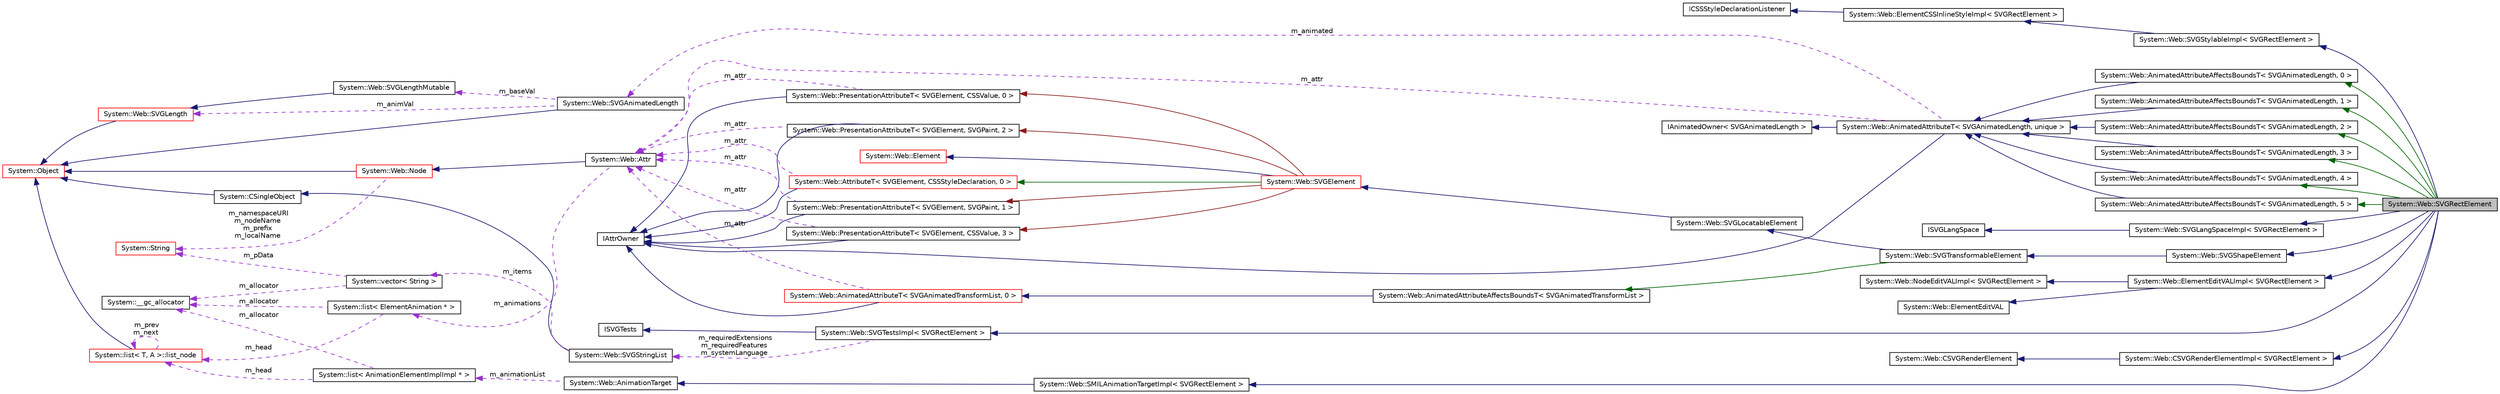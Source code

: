 digraph G
{
  edge [fontname="Helvetica",fontsize="10",labelfontname="Helvetica",labelfontsize="10"];
  node [fontname="Helvetica",fontsize="10",shape=record];
  rankdir="LR";
  Node1 [label="System::Web::SVGRectElement",height=0.2,width=0.4,color="black", fillcolor="grey75", style="filled" fontcolor="black"];
  Node2 -> Node1 [dir="back",color="midnightblue",fontsize="10",style="solid",fontname="Helvetica"];
  Node2 [label="System::Web::SVGShapeElement",height=0.2,width=0.4,color="black", fillcolor="white", style="filled",URL="$class_system_1_1_web_1_1_s_v_g_shape_element.html"];
  Node3 -> Node2 [dir="back",color="midnightblue",fontsize="10",style="solid",fontname="Helvetica"];
  Node3 [label="System::Web::SVGTransformableElement",height=0.2,width=0.4,color="black", fillcolor="white", style="filled",URL="$class_system_1_1_web_1_1_s_v_g_transformable_element.html"];
  Node4 -> Node3 [dir="back",color="midnightblue",fontsize="10",style="solid",fontname="Helvetica"];
  Node4 [label="System::Web::SVGLocatableElement",height=0.2,width=0.4,color="black", fillcolor="white", style="filled",URL="$class_system_1_1_web_1_1_s_v_g_locatable_element.html"];
  Node5 -> Node4 [dir="back",color="midnightblue",fontsize="10",style="solid",fontname="Helvetica"];
  Node5 [label="System::Web::SVGElement",height=0.2,width=0.4,color="red", fillcolor="white", style="filled",URL="$class_system_1_1_web_1_1_s_v_g_element.html"];
  Node6 -> Node5 [dir="back",color="midnightblue",fontsize="10",style="solid",fontname="Helvetica"];
  Node6 [label="System::Web::Element",height=0.2,width=0.4,color="red", fillcolor="white", style="filled",URL="$class_system_1_1_web_1_1_element.html"];
  Node7 -> Node5 [dir="back",color="darkgreen",fontsize="10",style="solid",fontname="Helvetica"];
  Node7 [label="System::Web::AttributeT\< SVGElement, CSSStyleDeclaration, 0 \>",height=0.2,width=0.4,color="red", fillcolor="white", style="filled",URL="$class_system_1_1_web_1_1_attribute_t.html"];
  Node8 -> Node7 [dir="back",color="midnightblue",fontsize="10",style="solid",fontname="Helvetica"];
  Node8 [label="IAttrOwner",height=0.2,width=0.4,color="black", fillcolor="white", style="filled",URL="$class_i_attr_owner.html"];
  Node9 -> Node7 [dir="back",color="darkorchid3",fontsize="10",style="dashed",label=" m_attr" ,fontname="Helvetica"];
  Node9 [label="System::Web::Attr",height=0.2,width=0.4,color="black", fillcolor="white", style="filled",URL="$class_system_1_1_web_1_1_attr.html"];
  Node10 -> Node9 [dir="back",color="midnightblue",fontsize="10",style="solid",fontname="Helvetica"];
  Node10 [label="System::Web::Node",height=0.2,width=0.4,color="red", fillcolor="white", style="filled",URL="$class_system_1_1_web_1_1_node.html"];
  Node11 -> Node10 [dir="back",color="midnightblue",fontsize="10",style="solid",fontname="Helvetica"];
  Node11 [label="System::Object",height=0.2,width=0.4,color="red", fillcolor="white", style="filled",URL="$class_system_1_1_object.html"];
  Node12 -> Node10 [dir="back",color="darkorchid3",fontsize="10",style="dashed",label=" m_namespaceURI\nm_nodeName\nm_prefix\nm_localName" ,fontname="Helvetica"];
  Node12 [label="System::String",height=0.2,width=0.4,color="red", fillcolor="white", style="filled",URL="$class_system_1_1_string.html"];
  Node13 -> Node9 [dir="back",color="darkorchid3",fontsize="10",style="dashed",label=" m_animations" ,fontname="Helvetica"];
  Node13 [label="System::list\< ElementAnimation * \>",height=0.2,width=0.4,color="black", fillcolor="white", style="filled",URL="$class_system_1_1list.html"];
  Node14 -> Node13 [dir="back",color="darkorchid3",fontsize="10",style="dashed",label=" m_allocator" ,fontname="Helvetica"];
  Node14 [label="System::__gc_allocator",height=0.2,width=0.4,color="black", fillcolor="white", style="filled",URL="$class_system_1_1____gc__allocator.html"];
  Node15 -> Node13 [dir="back",color="darkorchid3",fontsize="10",style="dashed",label=" m_head" ,fontname="Helvetica"];
  Node15 [label="System::list\< T, A \>::list_node",height=0.2,width=0.4,color="red", fillcolor="white", style="filled",URL="$class_system_1_1list_1_1list__node.html"];
  Node11 -> Node15 [dir="back",color="midnightblue",fontsize="10",style="solid",fontname="Helvetica"];
  Node15 -> Node15 [dir="back",color="darkorchid3",fontsize="10",style="dashed",label=" m_prev\nm_next" ,fontname="Helvetica"];
  Node16 -> Node5 [dir="back",color="firebrick4",fontsize="10",style="solid",fontname="Helvetica"];
  Node16 [label="System::Web::PresentationAttributeT\< SVGElement, CSSValue, 0 \>",height=0.2,width=0.4,color="black", fillcolor="white", style="filled",URL="$class_system_1_1_web_1_1_presentation_attribute_t.html"];
  Node8 -> Node16 [dir="back",color="midnightblue",fontsize="10",style="solid",fontname="Helvetica"];
  Node9 -> Node16 [dir="back",color="darkorchid3",fontsize="10",style="dashed",label=" m_attr" ,fontname="Helvetica"];
  Node17 -> Node5 [dir="back",color="firebrick4",fontsize="10",style="solid",fontname="Helvetica"];
  Node17 [label="System::Web::PresentationAttributeT\< SVGElement, SVGPaint, 1 \>",height=0.2,width=0.4,color="black", fillcolor="white", style="filled",URL="$class_system_1_1_web_1_1_presentation_attribute_t.html"];
  Node8 -> Node17 [dir="back",color="midnightblue",fontsize="10",style="solid",fontname="Helvetica"];
  Node9 -> Node17 [dir="back",color="darkorchid3",fontsize="10",style="dashed",label=" m_attr" ,fontname="Helvetica"];
  Node18 -> Node5 [dir="back",color="firebrick4",fontsize="10",style="solid",fontname="Helvetica"];
  Node18 [label="System::Web::PresentationAttributeT\< SVGElement, SVGPaint, 2 \>",height=0.2,width=0.4,color="black", fillcolor="white", style="filled",URL="$class_system_1_1_web_1_1_presentation_attribute_t.html"];
  Node8 -> Node18 [dir="back",color="midnightblue",fontsize="10",style="solid",fontname="Helvetica"];
  Node9 -> Node18 [dir="back",color="darkorchid3",fontsize="10",style="dashed",label=" m_attr" ,fontname="Helvetica"];
  Node19 -> Node5 [dir="back",color="firebrick4",fontsize="10",style="solid",fontname="Helvetica"];
  Node19 [label="System::Web::PresentationAttributeT\< SVGElement, CSSValue, 3 \>",height=0.2,width=0.4,color="black", fillcolor="white", style="filled",URL="$class_system_1_1_web_1_1_presentation_attribute_t.html"];
  Node8 -> Node19 [dir="back",color="midnightblue",fontsize="10",style="solid",fontname="Helvetica"];
  Node9 -> Node19 [dir="back",color="darkorchid3",fontsize="10",style="dashed",label=" m_attr" ,fontname="Helvetica"];
  Node20 -> Node3 [dir="back",color="darkgreen",fontsize="10",style="solid",fontname="Helvetica"];
  Node20 [label="System::Web::AnimatedAttributeAffectsBoundsT\< SVGAnimatedTransformList \>",height=0.2,width=0.4,color="black", fillcolor="white", style="filled",URL="$class_system_1_1_web_1_1_animated_attribute_affects_bounds_t.html"];
  Node21 -> Node20 [dir="back",color="midnightblue",fontsize="10",style="solid",fontname="Helvetica"];
  Node21 [label="System::Web::AnimatedAttributeT\< SVGAnimatedTransformList, 0 \>",height=0.2,width=0.4,color="red", fillcolor="white", style="filled",URL="$class_system_1_1_web_1_1_animated_attribute_t.html"];
  Node8 -> Node21 [dir="back",color="midnightblue",fontsize="10",style="solid",fontname="Helvetica"];
  Node9 -> Node21 [dir="back",color="darkorchid3",fontsize="10",style="dashed",label=" m_attr" ,fontname="Helvetica"];
  Node22 -> Node1 [dir="back",color="midnightblue",fontsize="10",style="solid",fontname="Helvetica"];
  Node22 [label="System::Web::SVGStylableImpl\< SVGRectElement \>",height=0.2,width=0.4,color="black", fillcolor="white", style="filled",URL="$class_system_1_1_web_1_1_s_v_g_stylable_impl.html"];
  Node23 -> Node22 [dir="back",color="midnightblue",fontsize="10",style="solid",fontname="Helvetica"];
  Node23 [label="System::Web::ElementCSSInlineStyleImpl\< SVGRectElement \>",height=0.2,width=0.4,color="black", fillcolor="white", style="filled",URL="$class_system_1_1_web_1_1_element_c_s_s_inline_style_impl.html"];
  Node24 -> Node23 [dir="back",color="midnightblue",fontsize="10",style="solid",fontname="Helvetica"];
  Node24 [label="ICSSStyleDeclarationListener",height=0.2,width=0.4,color="black", fillcolor="white", style="filled",URL="$class_i_c_s_s_style_declaration_listener.html"];
  Node25 -> Node1 [dir="back",color="midnightblue",fontsize="10",style="solid",fontname="Helvetica"];
  Node25 [label="System::Web::SVGLangSpaceImpl\< SVGRectElement \>",height=0.2,width=0.4,color="black", fillcolor="white", style="filled",URL="$class_system_1_1_web_1_1_s_v_g_lang_space_impl.html"];
  Node26 -> Node25 [dir="back",color="midnightblue",fontsize="10",style="solid",fontname="Helvetica"];
  Node26 [label="ISVGLangSpace",height=0.2,width=0.4,color="black", fillcolor="white", style="filled",URL="$class_i_s_v_g_lang_space.html"];
  Node27 -> Node1 [dir="back",color="midnightblue",fontsize="10",style="solid",fontname="Helvetica"];
  Node27 [label="System::Web::SVGTestsImpl\< SVGRectElement \>",height=0.2,width=0.4,color="black", fillcolor="white", style="filled",URL="$class_system_1_1_web_1_1_s_v_g_tests_impl.html"];
  Node28 -> Node27 [dir="back",color="midnightblue",fontsize="10",style="solid",fontname="Helvetica"];
  Node28 [label="ISVGTests",height=0.2,width=0.4,color="black", fillcolor="white", style="filled",URL="$class_i_s_v_g_tests.html"];
  Node29 -> Node27 [dir="back",color="darkorchid3",fontsize="10",style="dashed",label=" m_requiredExtensions\nm_requiredFeatures\nm_systemLanguage" ,fontname="Helvetica"];
  Node29 [label="System::Web::SVGStringList",height=0.2,width=0.4,color="black", fillcolor="white", style="filled",URL="$class_system_1_1_web_1_1_s_v_g_string_list.html"];
  Node30 -> Node29 [dir="back",color="midnightblue",fontsize="10",style="solid",fontname="Helvetica"];
  Node30 [label="System::CSingleObject",height=0.2,width=0.4,color="black", fillcolor="white", style="filled",URL="$class_system_1_1_c_single_object.html"];
  Node11 -> Node30 [dir="back",color="midnightblue",fontsize="10",style="solid",fontname="Helvetica"];
  Node31 -> Node29 [dir="back",color="darkorchid3",fontsize="10",style="dashed",label=" m_items" ,fontname="Helvetica"];
  Node31 [label="System::vector\< String \>",height=0.2,width=0.4,color="black", fillcolor="white", style="filled",URL="$class_system_1_1vector.html"];
  Node14 -> Node31 [dir="back",color="darkorchid3",fontsize="10",style="dashed",label=" m_allocator" ,fontname="Helvetica"];
  Node12 -> Node31 [dir="back",color="darkorchid3",fontsize="10",style="dashed",label=" m_pData" ,fontname="Helvetica"];
  Node32 -> Node1 [dir="back",color="midnightblue",fontsize="10",style="solid",fontname="Helvetica"];
  Node32 [label="System::Web::ElementEditVALImpl\< SVGRectElement \>",height=0.2,width=0.4,color="black", fillcolor="white", style="filled",URL="$class_system_1_1_web_1_1_element_edit_v_a_l_impl.html"];
  Node33 -> Node32 [dir="back",color="midnightblue",fontsize="10",style="solid",fontname="Helvetica"];
  Node33 [label="System::Web::NodeEditVALImpl\< SVGRectElement \>",height=0.2,width=0.4,color="black", fillcolor="white", style="filled",URL="$class_system_1_1_web_1_1_node_edit_v_a_l_impl.html"];
  Node34 -> Node32 [dir="back",color="midnightblue",fontsize="10",style="solid",fontname="Helvetica"];
  Node34 [label="System::Web::ElementEditVAL",height=0.2,width=0.4,color="black", fillcolor="white", style="filled",URL="$class_system_1_1_web_1_1_element_edit_v_a_l.html"];
  Node35 -> Node1 [dir="back",color="midnightblue",fontsize="10",style="solid",fontname="Helvetica"];
  Node35 [label="System::Web::SMILAnimationTargetImpl\< SVGRectElement \>",height=0.2,width=0.4,color="black", fillcolor="white", style="filled",URL="$class_system_1_1_web_1_1_s_m_i_l_animation_target_impl.html"];
  Node36 -> Node35 [dir="back",color="midnightblue",fontsize="10",style="solid",fontname="Helvetica"];
  Node36 [label="System::Web::AnimationTarget",height=0.2,width=0.4,color="black", fillcolor="white", style="filled",URL="$class_system_1_1_web_1_1_animation_target.html"];
  Node37 -> Node36 [dir="back",color="darkorchid3",fontsize="10",style="dashed",label=" m_animationList" ,fontname="Helvetica"];
  Node37 [label="System::list\< AnimationElementImplImpl * \>",height=0.2,width=0.4,color="black", fillcolor="white", style="filled",URL="$class_system_1_1list.html"];
  Node14 -> Node37 [dir="back",color="darkorchid3",fontsize="10",style="dashed",label=" m_allocator" ,fontname="Helvetica"];
  Node15 -> Node37 [dir="back",color="darkorchid3",fontsize="10",style="dashed",label=" m_head" ,fontname="Helvetica"];
  Node38 -> Node1 [dir="back",color="midnightblue",fontsize="10",style="solid",fontname="Helvetica"];
  Node38 [label="System::Web::CSVGRenderElementImpl\< SVGRectElement \>",height=0.2,width=0.4,color="black", fillcolor="white", style="filled",URL="$class_system_1_1_web_1_1_c_s_v_g_render_element_impl.html"];
  Node39 -> Node38 [dir="back",color="midnightblue",fontsize="10",style="solid",fontname="Helvetica"];
  Node39 [label="System::Web::CSVGRenderElement",height=0.2,width=0.4,color="black", fillcolor="white", style="filled",URL="$class_system_1_1_web_1_1_c_s_v_g_render_element.html"];
  Node40 -> Node1 [dir="back",color="darkgreen",fontsize="10",style="solid",fontname="Helvetica"];
  Node40 [label="System::Web::AnimatedAttributeAffectsBoundsT\< SVGAnimatedLength, 0 \>",height=0.2,width=0.4,color="black", fillcolor="white", style="filled",URL="$class_system_1_1_web_1_1_animated_attribute_affects_bounds_t.html"];
  Node41 -> Node40 [dir="back",color="midnightblue",fontsize="10",style="solid",fontname="Helvetica"];
  Node41 [label="System::Web::AnimatedAttributeT\< SVGAnimatedLength, unique \>",height=0.2,width=0.4,color="black", fillcolor="white", style="filled",URL="$class_system_1_1_web_1_1_animated_attribute_t.html"];
  Node8 -> Node41 [dir="back",color="midnightblue",fontsize="10",style="solid",fontname="Helvetica"];
  Node42 -> Node41 [dir="back",color="midnightblue",fontsize="10",style="solid",fontname="Helvetica"];
  Node42 [label="IAnimatedOwner\< SVGAnimatedLength \>",height=0.2,width=0.4,color="black", fillcolor="white", style="filled",URL="$class_i_animated_owner.html"];
  Node43 -> Node41 [dir="back",color="darkorchid3",fontsize="10",style="dashed",label=" m_animated" ,fontname="Helvetica"];
  Node43 [label="System::Web::SVGAnimatedLength",height=0.2,width=0.4,color="black", fillcolor="white", style="filled",URL="$class_system_1_1_web_1_1_s_v_g_animated_length.html"];
  Node11 -> Node43 [dir="back",color="midnightblue",fontsize="10",style="solid",fontname="Helvetica"];
  Node44 -> Node43 [dir="back",color="darkorchid3",fontsize="10",style="dashed",label=" m_animVal" ,fontname="Helvetica"];
  Node44 [label="System::Web::SVGLength",height=0.2,width=0.4,color="red", fillcolor="white", style="filled",URL="$class_system_1_1_web_1_1_s_v_g_length.html"];
  Node11 -> Node44 [dir="back",color="midnightblue",fontsize="10",style="solid",fontname="Helvetica"];
  Node45 -> Node43 [dir="back",color="darkorchid3",fontsize="10",style="dashed",label=" m_baseVal" ,fontname="Helvetica"];
  Node45 [label="System::Web::SVGLengthMutable",height=0.2,width=0.4,color="black", fillcolor="white", style="filled",URL="$class_system_1_1_web_1_1_s_v_g_length_mutable.html"];
  Node44 -> Node45 [dir="back",color="midnightblue",fontsize="10",style="solid",fontname="Helvetica"];
  Node9 -> Node41 [dir="back",color="darkorchid3",fontsize="10",style="dashed",label=" m_attr" ,fontname="Helvetica"];
  Node46 -> Node1 [dir="back",color="darkgreen",fontsize="10",style="solid",fontname="Helvetica"];
  Node46 [label="System::Web::AnimatedAttributeAffectsBoundsT\< SVGAnimatedLength, 1 \>",height=0.2,width=0.4,color="black", fillcolor="white", style="filled",URL="$class_system_1_1_web_1_1_animated_attribute_affects_bounds_t.html"];
  Node41 -> Node46 [dir="back",color="midnightblue",fontsize="10",style="solid",fontname="Helvetica"];
  Node47 -> Node1 [dir="back",color="darkgreen",fontsize="10",style="solid",fontname="Helvetica"];
  Node47 [label="System::Web::AnimatedAttributeAffectsBoundsT\< SVGAnimatedLength, 2 \>",height=0.2,width=0.4,color="black", fillcolor="white", style="filled",URL="$class_system_1_1_web_1_1_animated_attribute_affects_bounds_t.html"];
  Node41 -> Node47 [dir="back",color="midnightblue",fontsize="10",style="solid",fontname="Helvetica"];
  Node48 -> Node1 [dir="back",color="darkgreen",fontsize="10",style="solid",fontname="Helvetica"];
  Node48 [label="System::Web::AnimatedAttributeAffectsBoundsT\< SVGAnimatedLength, 3 \>",height=0.2,width=0.4,color="black", fillcolor="white", style="filled",URL="$class_system_1_1_web_1_1_animated_attribute_affects_bounds_t.html"];
  Node41 -> Node48 [dir="back",color="midnightblue",fontsize="10",style="solid",fontname="Helvetica"];
  Node49 -> Node1 [dir="back",color="darkgreen",fontsize="10",style="solid",fontname="Helvetica"];
  Node49 [label="System::Web::AnimatedAttributeAffectsBoundsT\< SVGAnimatedLength, 4 \>",height=0.2,width=0.4,color="black", fillcolor="white", style="filled",URL="$class_system_1_1_web_1_1_animated_attribute_affects_bounds_t.html"];
  Node41 -> Node49 [dir="back",color="midnightblue",fontsize="10",style="solid",fontname="Helvetica"];
  Node50 -> Node1 [dir="back",color="darkgreen",fontsize="10",style="solid",fontname="Helvetica"];
  Node50 [label="System::Web::AnimatedAttributeAffectsBoundsT\< SVGAnimatedLength, 5 \>",height=0.2,width=0.4,color="black", fillcolor="white", style="filled",URL="$class_system_1_1_web_1_1_animated_attribute_affects_bounds_t.html"];
  Node41 -> Node50 [dir="back",color="midnightblue",fontsize="10",style="solid",fontname="Helvetica"];
}
